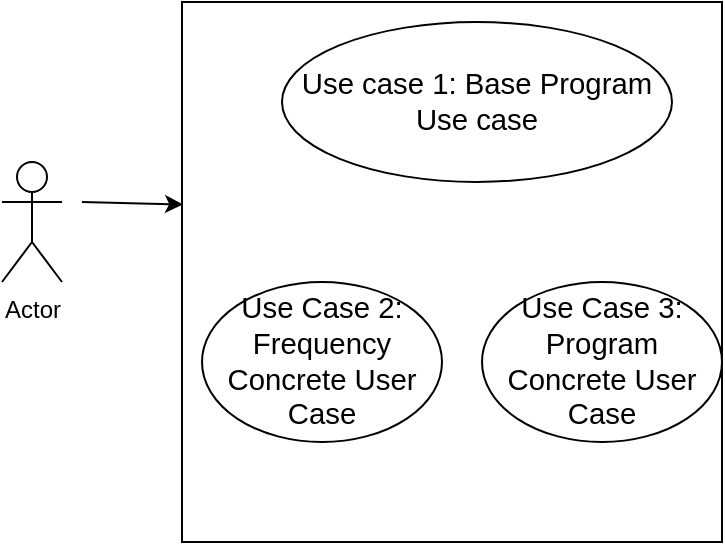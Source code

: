<mxfile version="14.4.8" type="github">
  <diagram id="V3qSHd-S8Fk-TI2MRRrC" name="Page-1">
    <mxGraphModel dx="1022" dy="437" grid="1" gridSize="10" guides="1" tooltips="1" connect="1" arrows="1" fold="1" page="1" pageScale="1" pageWidth="827" pageHeight="1169" math="0" shadow="0">
      <root>
        <mxCell id="0" />
        <mxCell id="1" parent="0" />
        <mxCell id="86O8qyAVPP5pmmpOEpsZ-1" value="" style="whiteSpace=wrap;html=1;aspect=fixed;" vertex="1" parent="1">
          <mxGeometry x="110" y="30" width="270" height="270" as="geometry" />
        </mxCell>
        <mxCell id="86O8qyAVPP5pmmpOEpsZ-2" value="&lt;span id=&quot;docs-internal-guid-17a5525f-7fff-796a-a62c-90382e2efcbe&quot;&gt;&lt;span style=&quot;font-size: 11pt ; font-family: &amp;#34;arial&amp;#34; ; background-color: transparent ; vertical-align: baseline&quot;&gt;Use Case 3: Program Concrete User Case&lt;/span&gt;&lt;/span&gt;" style="ellipse;whiteSpace=wrap;html=1;" vertex="1" parent="1">
          <mxGeometry x="260" y="170" width="120" height="80" as="geometry" />
        </mxCell>
        <mxCell id="86O8qyAVPP5pmmpOEpsZ-3" value="&lt;span id=&quot;docs-internal-guid-13b553e7-7fff-112c-91fc-fa9577263965&quot;&gt;&lt;span style=&quot;font-size: 11pt ; font-family: &amp;#34;arial&amp;#34; ; background-color: transparent ; vertical-align: baseline&quot;&gt;Use Case 2: Frequency Concrete User Case&lt;/span&gt;&lt;/span&gt;" style="ellipse;whiteSpace=wrap;html=1;" vertex="1" parent="1">
          <mxGeometry x="120" y="170" width="120" height="80" as="geometry" />
        </mxCell>
        <mxCell id="86O8qyAVPP5pmmpOEpsZ-4" value="Actor" style="shape=umlActor;verticalLabelPosition=bottom;verticalAlign=top;html=1;outlineConnect=0;" vertex="1" parent="1">
          <mxGeometry x="20" y="110" width="30" height="60" as="geometry" />
        </mxCell>
        <mxCell id="86O8qyAVPP5pmmpOEpsZ-5" value="" style="endArrow=classic;html=1;entryX=0.002;entryY=0.375;entryDx=0;entryDy=0;entryPerimeter=0;" edge="1" parent="1" target="86O8qyAVPP5pmmpOEpsZ-1">
          <mxGeometry width="50" height="50" relative="1" as="geometry">
            <mxPoint x="60" y="130" as="sourcePoint" />
            <mxPoint x="110" y="115" as="targetPoint" />
          </mxGeometry>
        </mxCell>
        <mxCell id="86O8qyAVPP5pmmpOEpsZ-6" value="&lt;span id=&quot;docs-internal-guid-5c088867-7fff-5987-1df7-6b3fbcfb0827&quot;&gt;&lt;span style=&quot;font-size: 11pt ; font-family: &amp;#34;arial&amp;#34; ; background-color: transparent ; vertical-align: baseline&quot;&gt;Use case 1: Base Program Use case&lt;/span&gt;&lt;/span&gt;" style="ellipse;whiteSpace=wrap;html=1;" vertex="1" parent="1">
          <mxGeometry x="160" y="40" width="195" height="80" as="geometry" />
        </mxCell>
      </root>
    </mxGraphModel>
  </diagram>
</mxfile>
